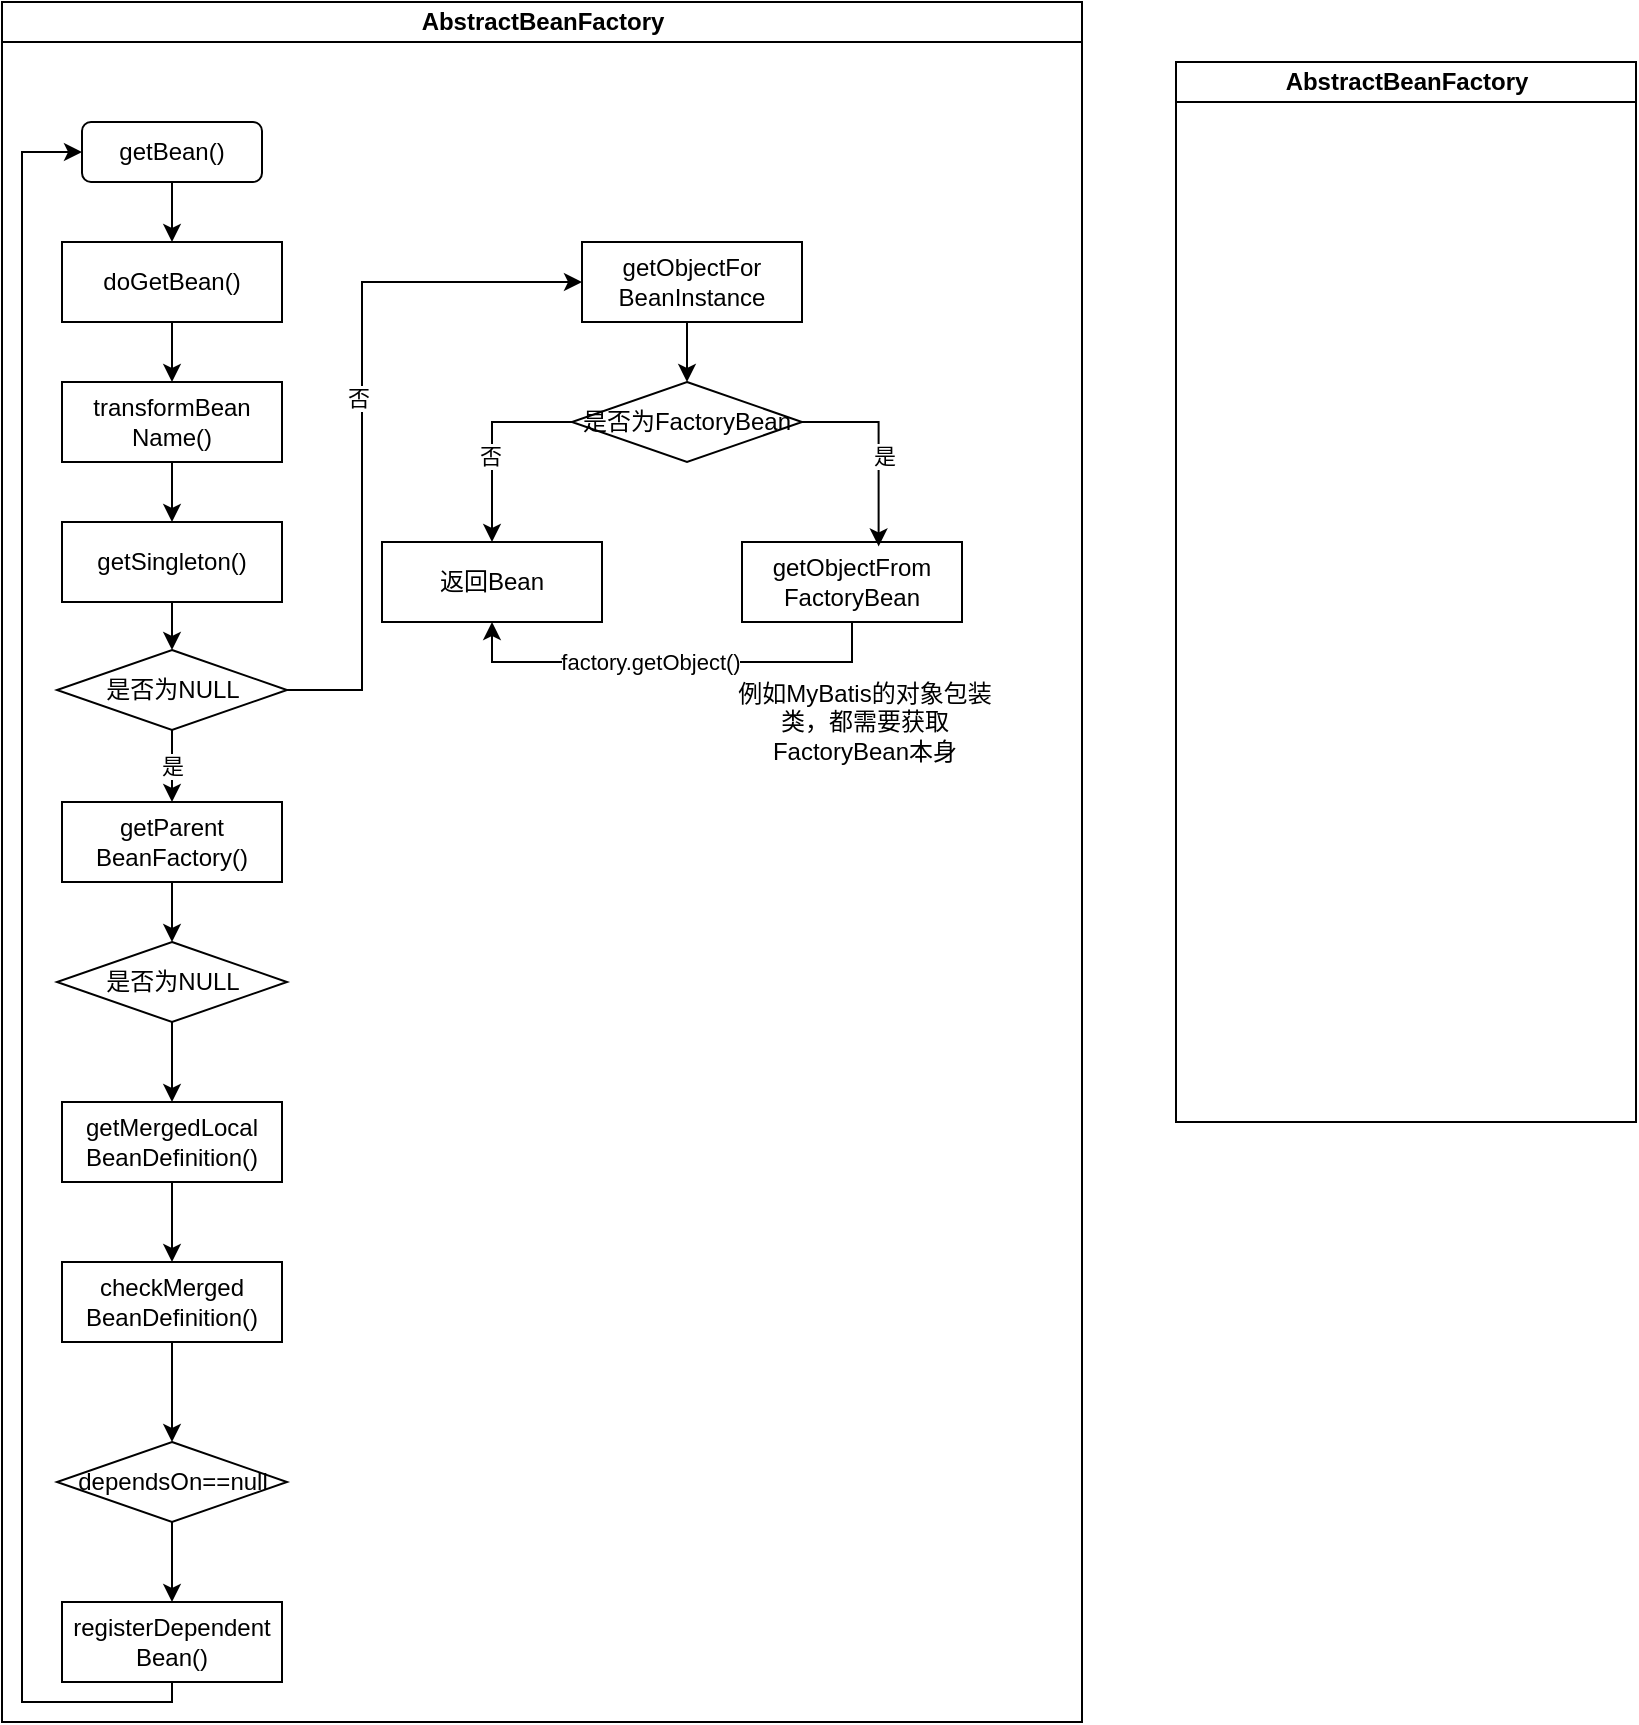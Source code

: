 <mxfile version="25.0.3">
  <diagram id="uI3kbpiiPvoebp64g3PW" name="getBean">
    <mxGraphModel dx="787" dy="499" grid="1" gridSize="10" guides="1" tooltips="1" connect="1" arrows="1" fold="1" page="1" pageScale="1" pageWidth="827" pageHeight="1169" math="0" shadow="0">
      <root>
        <mxCell id="0" />
        <mxCell id="1" parent="0" />
        <mxCell id="9TlQ2P_TALhfoBJS6eQ2-1" value="AbstractBeanFactory" style="swimlane;html=1;startSize=20;horizontal=1;direction=east;verticalAlign=middle;align=center;" vertex="1" parent="1">
          <mxGeometry x="10" y="210" width="540" height="860" as="geometry" />
        </mxCell>
        <mxCell id="3fI6ZfX3B699IxgM1z3Z-5" style="edgeStyle=orthogonalEdgeStyle;rounded=0;orthogonalLoop=1;jettySize=auto;html=1;exitX=0.5;exitY=1;exitDx=0;exitDy=0;entryX=0.5;entryY=0;entryDx=0;entryDy=0;" edge="1" parent="9TlQ2P_TALhfoBJS6eQ2-1" source="3fI6ZfX3B699IxgM1z3Z-2" target="3fI6ZfX3B699IxgM1z3Z-3">
          <mxGeometry relative="1" as="geometry" />
        </mxCell>
        <mxCell id="3fI6ZfX3B699IxgM1z3Z-2" value="getBean()" style="rounded=1;whiteSpace=wrap;html=1;" vertex="1" parent="9TlQ2P_TALhfoBJS6eQ2-1">
          <mxGeometry x="40" y="60" width="90" height="30" as="geometry" />
        </mxCell>
        <mxCell id="3fI6ZfX3B699IxgM1z3Z-6" style="edgeStyle=orthogonalEdgeStyle;rounded=0;orthogonalLoop=1;jettySize=auto;html=1;exitX=0.5;exitY=1;exitDx=0;exitDy=0;" edge="1" parent="9TlQ2P_TALhfoBJS6eQ2-1" source="3fI6ZfX3B699IxgM1z3Z-3" target="3fI6ZfX3B699IxgM1z3Z-4">
          <mxGeometry relative="1" as="geometry" />
        </mxCell>
        <mxCell id="3fI6ZfX3B699IxgM1z3Z-3" value="doGetBean()" style="rounded=0;whiteSpace=wrap;html=1;" vertex="1" parent="9TlQ2P_TALhfoBJS6eQ2-1">
          <mxGeometry x="30" y="120" width="110" height="40" as="geometry" />
        </mxCell>
        <mxCell id="3fI6ZfX3B699IxgM1z3Z-8" style="edgeStyle=orthogonalEdgeStyle;rounded=0;orthogonalLoop=1;jettySize=auto;html=1;exitX=0.5;exitY=1;exitDx=0;exitDy=0;" edge="1" parent="9TlQ2P_TALhfoBJS6eQ2-1" source="3fI6ZfX3B699IxgM1z3Z-4" target="3fI6ZfX3B699IxgM1z3Z-7">
          <mxGeometry relative="1" as="geometry" />
        </mxCell>
        <mxCell id="3fI6ZfX3B699IxgM1z3Z-4" value="transformBean&lt;div&gt;Name()&lt;/div&gt;" style="rounded=0;whiteSpace=wrap;html=1;" vertex="1" parent="9TlQ2P_TALhfoBJS6eQ2-1">
          <mxGeometry x="30" y="190" width="110" height="40" as="geometry" />
        </mxCell>
        <mxCell id="3fI6ZfX3B699IxgM1z3Z-10" style="edgeStyle=orthogonalEdgeStyle;rounded=0;orthogonalLoop=1;jettySize=auto;html=1;exitX=0.5;exitY=1;exitDx=0;exitDy=0;" edge="1" parent="9TlQ2P_TALhfoBJS6eQ2-1" source="3fI6ZfX3B699IxgM1z3Z-7" target="3fI6ZfX3B699IxgM1z3Z-9">
          <mxGeometry relative="1" as="geometry" />
        </mxCell>
        <mxCell id="3fI6ZfX3B699IxgM1z3Z-7" value="getSingleton()" style="rounded=0;whiteSpace=wrap;html=1;" vertex="1" parent="9TlQ2P_TALhfoBJS6eQ2-1">
          <mxGeometry x="30" y="260" width="110" height="40" as="geometry" />
        </mxCell>
        <mxCell id="3fI6ZfX3B699IxgM1z3Z-12" style="edgeStyle=orthogonalEdgeStyle;rounded=0;orthogonalLoop=1;jettySize=auto;html=1;exitX=1;exitY=0.5;exitDx=0;exitDy=0;entryX=0;entryY=0.5;entryDx=0;entryDy=0;" edge="1" parent="9TlQ2P_TALhfoBJS6eQ2-1" source="3fI6ZfX3B699IxgM1z3Z-9" target="3fI6ZfX3B699IxgM1z3Z-11">
          <mxGeometry relative="1" as="geometry">
            <Array as="points">
              <mxPoint x="180" y="344" />
              <mxPoint x="180" y="140" />
            </Array>
          </mxGeometry>
        </mxCell>
        <mxCell id="3fI6ZfX3B699IxgM1z3Z-13" value="否" style="edgeLabel;html=1;align=center;verticalAlign=middle;resizable=0;points=[];" vertex="1" connectable="0" parent="3fI6ZfX3B699IxgM1z3Z-12">
          <mxGeometry x="0.043" y="2" relative="1" as="geometry">
            <mxPoint as="offset" />
          </mxGeometry>
        </mxCell>
        <mxCell id="3fI6ZfX3B699IxgM1z3Z-28" value="是" style="edgeStyle=orthogonalEdgeStyle;rounded=0;orthogonalLoop=1;jettySize=auto;html=1;exitX=0.5;exitY=1;exitDx=0;exitDy=0;entryX=0.5;entryY=0;entryDx=0;entryDy=0;" edge="1" parent="9TlQ2P_TALhfoBJS6eQ2-1" source="3fI6ZfX3B699IxgM1z3Z-9" target="3fI6ZfX3B699IxgM1z3Z-36">
          <mxGeometry relative="1" as="geometry">
            <mxPoint x="110" y="410" as="targetPoint" />
          </mxGeometry>
        </mxCell>
        <mxCell id="3fI6ZfX3B699IxgM1z3Z-9" value="是否为NULL" style="rhombus;whiteSpace=wrap;html=1;" vertex="1" parent="9TlQ2P_TALhfoBJS6eQ2-1">
          <mxGeometry x="27.5" y="324" width="115" height="40" as="geometry" />
        </mxCell>
        <mxCell id="3fI6ZfX3B699IxgM1z3Z-17" style="edgeStyle=orthogonalEdgeStyle;rounded=0;orthogonalLoop=1;jettySize=auto;html=1;exitX=0.5;exitY=1;exitDx=0;exitDy=0;entryX=0.5;entryY=0;entryDx=0;entryDy=0;" edge="1" parent="9TlQ2P_TALhfoBJS6eQ2-1" source="3fI6ZfX3B699IxgM1z3Z-11" target="3fI6ZfX3B699IxgM1z3Z-14">
          <mxGeometry relative="1" as="geometry" />
        </mxCell>
        <mxCell id="3fI6ZfX3B699IxgM1z3Z-11" value="getObjectFor&lt;br&gt;BeanInstance" style="rounded=0;whiteSpace=wrap;html=1;" vertex="1" parent="9TlQ2P_TALhfoBJS6eQ2-1">
          <mxGeometry x="290" y="120" width="110" height="40" as="geometry" />
        </mxCell>
        <mxCell id="3fI6ZfX3B699IxgM1z3Z-18" style="edgeStyle=orthogonalEdgeStyle;rounded=0;orthogonalLoop=1;jettySize=auto;html=1;exitX=0;exitY=0.5;exitDx=0;exitDy=0;entryX=0.5;entryY=0;entryDx=0;entryDy=0;" edge="1" parent="9TlQ2P_TALhfoBJS6eQ2-1" source="3fI6ZfX3B699IxgM1z3Z-14" target="3fI6ZfX3B699IxgM1z3Z-15">
          <mxGeometry relative="1" as="geometry" />
        </mxCell>
        <mxCell id="3fI6ZfX3B699IxgM1z3Z-21" value="否" style="edgeLabel;html=1;align=center;verticalAlign=middle;resizable=0;points=[];" vertex="1" connectable="0" parent="3fI6ZfX3B699IxgM1z3Z-18">
          <mxGeometry x="0.13" relative="1" as="geometry">
            <mxPoint x="-1" as="offset" />
          </mxGeometry>
        </mxCell>
        <mxCell id="3fI6ZfX3B699IxgM1z3Z-14" value="是否为FactoryBean" style="rhombus;whiteSpace=wrap;html=1;" vertex="1" parent="9TlQ2P_TALhfoBJS6eQ2-1">
          <mxGeometry x="285" y="190" width="115" height="40" as="geometry" />
        </mxCell>
        <mxCell id="3fI6ZfX3B699IxgM1z3Z-15" value="返回Bean" style="rounded=0;whiteSpace=wrap;html=1;" vertex="1" parent="9TlQ2P_TALhfoBJS6eQ2-1">
          <mxGeometry x="190" y="270" width="110" height="40" as="geometry" />
        </mxCell>
        <mxCell id="3fI6ZfX3B699IxgM1z3Z-23" style="edgeStyle=orthogonalEdgeStyle;rounded=0;orthogonalLoop=1;jettySize=auto;html=1;exitX=0.5;exitY=1;exitDx=0;exitDy=0;entryX=0.5;entryY=1;entryDx=0;entryDy=0;" edge="1" parent="9TlQ2P_TALhfoBJS6eQ2-1" source="3fI6ZfX3B699IxgM1z3Z-16" target="3fI6ZfX3B699IxgM1z3Z-15">
          <mxGeometry relative="1" as="geometry" />
        </mxCell>
        <mxCell id="3fI6ZfX3B699IxgM1z3Z-24" value="factory.getObject()" style="edgeLabel;html=1;align=center;verticalAlign=middle;resizable=0;points=[];" vertex="1" connectable="0" parent="3fI6ZfX3B699IxgM1z3Z-23">
          <mxGeometry x="0.101" relative="1" as="geometry">
            <mxPoint as="offset" />
          </mxGeometry>
        </mxCell>
        <mxCell id="3fI6ZfX3B699IxgM1z3Z-16" value="getObjectFrom&lt;br&gt;FactoryBean" style="rounded=0;whiteSpace=wrap;html=1;" vertex="1" parent="9TlQ2P_TALhfoBJS6eQ2-1">
          <mxGeometry x="370" y="270" width="110" height="40" as="geometry" />
        </mxCell>
        <mxCell id="3fI6ZfX3B699IxgM1z3Z-19" style="edgeStyle=orthogonalEdgeStyle;rounded=0;orthogonalLoop=1;jettySize=auto;html=1;exitX=1;exitY=0.5;exitDx=0;exitDy=0;entryX=0.621;entryY=0.055;entryDx=0;entryDy=0;entryPerimeter=0;" edge="1" parent="9TlQ2P_TALhfoBJS6eQ2-1" source="3fI6ZfX3B699IxgM1z3Z-14" target="3fI6ZfX3B699IxgM1z3Z-16">
          <mxGeometry relative="1" as="geometry" />
        </mxCell>
        <mxCell id="3fI6ZfX3B699IxgM1z3Z-22" value="是" style="edgeLabel;html=1;align=center;verticalAlign=middle;resizable=0;points=[];" vertex="1" connectable="0" parent="3fI6ZfX3B699IxgM1z3Z-19">
          <mxGeometry x="0.09" y="2" relative="1" as="geometry">
            <mxPoint as="offset" />
          </mxGeometry>
        </mxCell>
        <mxCell id="3fI6ZfX3B699IxgM1z3Z-25" value="例如MyBatis的对象包装类，都需要获取FactoryBean本身" style="text;html=1;align=center;verticalAlign=middle;whiteSpace=wrap;rounded=0;" vertex="1" parent="9TlQ2P_TALhfoBJS6eQ2-1">
          <mxGeometry x="364" y="345" width="135" height="30" as="geometry" />
        </mxCell>
        <mxCell id="3fI6ZfX3B699IxgM1z3Z-30" style="edgeStyle=orthogonalEdgeStyle;rounded=0;orthogonalLoop=1;jettySize=auto;html=1;exitX=0.5;exitY=1;exitDx=0;exitDy=0;" edge="1" parent="9TlQ2P_TALhfoBJS6eQ2-1" source="3fI6ZfX3B699IxgM1z3Z-26" target="3fI6ZfX3B699IxgM1z3Z-29">
          <mxGeometry relative="1" as="geometry" />
        </mxCell>
        <mxCell id="3fI6ZfX3B699IxgM1z3Z-26" value="getMergedLocal&lt;br&gt;BeanDefinition()" style="rounded=0;whiteSpace=wrap;html=1;" vertex="1" parent="9TlQ2P_TALhfoBJS6eQ2-1">
          <mxGeometry x="30" y="550" width="110" height="40" as="geometry" />
        </mxCell>
        <mxCell id="3fI6ZfX3B699IxgM1z3Z-32" style="edgeStyle=orthogonalEdgeStyle;rounded=0;orthogonalLoop=1;jettySize=auto;html=1;exitX=0.5;exitY=1;exitDx=0;exitDy=0;" edge="1" parent="9TlQ2P_TALhfoBJS6eQ2-1" source="3fI6ZfX3B699IxgM1z3Z-29" target="3fI6ZfX3B699IxgM1z3Z-31">
          <mxGeometry relative="1" as="geometry" />
        </mxCell>
        <mxCell id="3fI6ZfX3B699IxgM1z3Z-29" value="checkMerged&lt;br&gt;BeanDefinition()" style="rounded=0;whiteSpace=wrap;html=1;" vertex="1" parent="9TlQ2P_TALhfoBJS6eQ2-1">
          <mxGeometry x="30" y="630" width="110" height="40" as="geometry" />
        </mxCell>
        <mxCell id="3fI6ZfX3B699IxgM1z3Z-34" style="edgeStyle=orthogonalEdgeStyle;rounded=0;orthogonalLoop=1;jettySize=auto;html=1;exitX=0.5;exitY=1;exitDx=0;exitDy=0;entryX=0.5;entryY=0;entryDx=0;entryDy=0;" edge="1" parent="9TlQ2P_TALhfoBJS6eQ2-1" source="3fI6ZfX3B699IxgM1z3Z-31" target="3fI6ZfX3B699IxgM1z3Z-33">
          <mxGeometry relative="1" as="geometry" />
        </mxCell>
        <mxCell id="3fI6ZfX3B699IxgM1z3Z-31" value="dependsOn==null" style="rhombus;whiteSpace=wrap;html=1;" vertex="1" parent="9TlQ2P_TALhfoBJS6eQ2-1">
          <mxGeometry x="27.5" y="720" width="115" height="40" as="geometry" />
        </mxCell>
        <mxCell id="3fI6ZfX3B699IxgM1z3Z-35" style="edgeStyle=orthogonalEdgeStyle;rounded=0;orthogonalLoop=1;jettySize=auto;html=1;exitX=0.5;exitY=1;exitDx=0;exitDy=0;entryX=0;entryY=0.5;entryDx=0;entryDy=0;" edge="1" parent="9TlQ2P_TALhfoBJS6eQ2-1" source="3fI6ZfX3B699IxgM1z3Z-33" target="3fI6ZfX3B699IxgM1z3Z-2">
          <mxGeometry relative="1" as="geometry">
            <mxPoint x="10" y="430" as="targetPoint" />
            <Array as="points">
              <mxPoint x="85" y="850" />
              <mxPoint x="10" y="850" />
              <mxPoint x="10" y="75" />
            </Array>
          </mxGeometry>
        </mxCell>
        <mxCell id="3fI6ZfX3B699IxgM1z3Z-33" value="registerDependent&lt;br&gt;Bean()" style="rounded=0;whiteSpace=wrap;html=1;" vertex="1" parent="9TlQ2P_TALhfoBJS6eQ2-1">
          <mxGeometry x="30" y="800" width="110" height="40" as="geometry" />
        </mxCell>
        <mxCell id="3fI6ZfX3B699IxgM1z3Z-38" style="edgeStyle=orthogonalEdgeStyle;rounded=0;orthogonalLoop=1;jettySize=auto;html=1;exitX=0.5;exitY=1;exitDx=0;exitDy=0;entryX=0.5;entryY=0;entryDx=0;entryDy=0;" edge="1" parent="9TlQ2P_TALhfoBJS6eQ2-1" source="3fI6ZfX3B699IxgM1z3Z-36" target="3fI6ZfX3B699IxgM1z3Z-37">
          <mxGeometry relative="1" as="geometry" />
        </mxCell>
        <mxCell id="3fI6ZfX3B699IxgM1z3Z-36" value="getParent&lt;br&gt;BeanFactory()" style="rounded=0;whiteSpace=wrap;html=1;" vertex="1" parent="9TlQ2P_TALhfoBJS6eQ2-1">
          <mxGeometry x="30" y="400" width="110" height="40" as="geometry" />
        </mxCell>
        <mxCell id="3fI6ZfX3B699IxgM1z3Z-39" style="edgeStyle=orthogonalEdgeStyle;rounded=0;orthogonalLoop=1;jettySize=auto;html=1;exitX=0.5;exitY=1;exitDx=0;exitDy=0;entryX=0.5;entryY=0;entryDx=0;entryDy=0;" edge="1" parent="9TlQ2P_TALhfoBJS6eQ2-1" source="3fI6ZfX3B699IxgM1z3Z-37" target="3fI6ZfX3B699IxgM1z3Z-26">
          <mxGeometry relative="1" as="geometry" />
        </mxCell>
        <mxCell id="3fI6ZfX3B699IxgM1z3Z-37" value="是否为NULL" style="rhombus;whiteSpace=wrap;html=1;" vertex="1" parent="9TlQ2P_TALhfoBJS6eQ2-1">
          <mxGeometry x="27.5" y="470" width="115" height="40" as="geometry" />
        </mxCell>
        <mxCell id="9TlQ2P_TALhfoBJS6eQ2-5" value="AbstractBeanFactory" style="swimlane;html=1;startSize=20;horizontal=1;direction=east;verticalAlign=middle;align=center;" vertex="1" parent="1">
          <mxGeometry x="597" y="240" width="230" height="530" as="geometry" />
        </mxCell>
      </root>
    </mxGraphModel>
  </diagram>
</mxfile>
